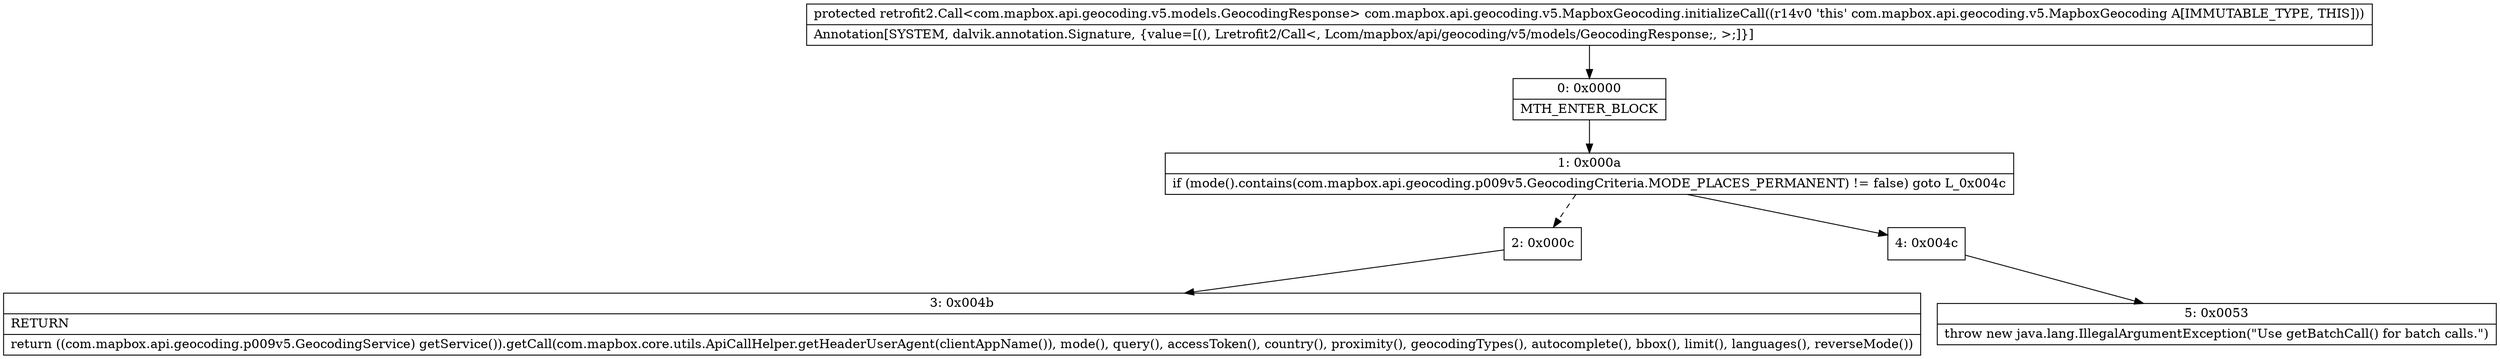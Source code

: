 digraph "CFG forcom.mapbox.api.geocoding.v5.MapboxGeocoding.initializeCall()Lretrofit2\/Call;" {
Node_0 [shape=record,label="{0\:\ 0x0000|MTH_ENTER_BLOCK\l}"];
Node_1 [shape=record,label="{1\:\ 0x000a|if (mode().contains(com.mapbox.api.geocoding.p009v5.GeocodingCriteria.MODE_PLACES_PERMANENT) != false) goto L_0x004c\l}"];
Node_2 [shape=record,label="{2\:\ 0x000c}"];
Node_3 [shape=record,label="{3\:\ 0x004b|RETURN\l|return ((com.mapbox.api.geocoding.p009v5.GeocodingService) getService()).getCall(com.mapbox.core.utils.ApiCallHelper.getHeaderUserAgent(clientAppName()), mode(), query(), accessToken(), country(), proximity(), geocodingTypes(), autocomplete(), bbox(), limit(), languages(), reverseMode())\l}"];
Node_4 [shape=record,label="{4\:\ 0x004c}"];
Node_5 [shape=record,label="{5\:\ 0x0053|throw new java.lang.IllegalArgumentException(\"Use getBatchCall() for batch calls.\")\l}"];
MethodNode[shape=record,label="{protected retrofit2.Call\<com.mapbox.api.geocoding.v5.models.GeocodingResponse\> com.mapbox.api.geocoding.v5.MapboxGeocoding.initializeCall((r14v0 'this' com.mapbox.api.geocoding.v5.MapboxGeocoding A[IMMUTABLE_TYPE, THIS]))  | Annotation[SYSTEM, dalvik.annotation.Signature, \{value=[(), Lretrofit2\/Call\<, Lcom\/mapbox\/api\/geocoding\/v5\/models\/GeocodingResponse;, \>;]\}]\l}"];
MethodNode -> Node_0;
Node_0 -> Node_1;
Node_1 -> Node_2[style=dashed];
Node_1 -> Node_4;
Node_2 -> Node_3;
Node_4 -> Node_5;
}

